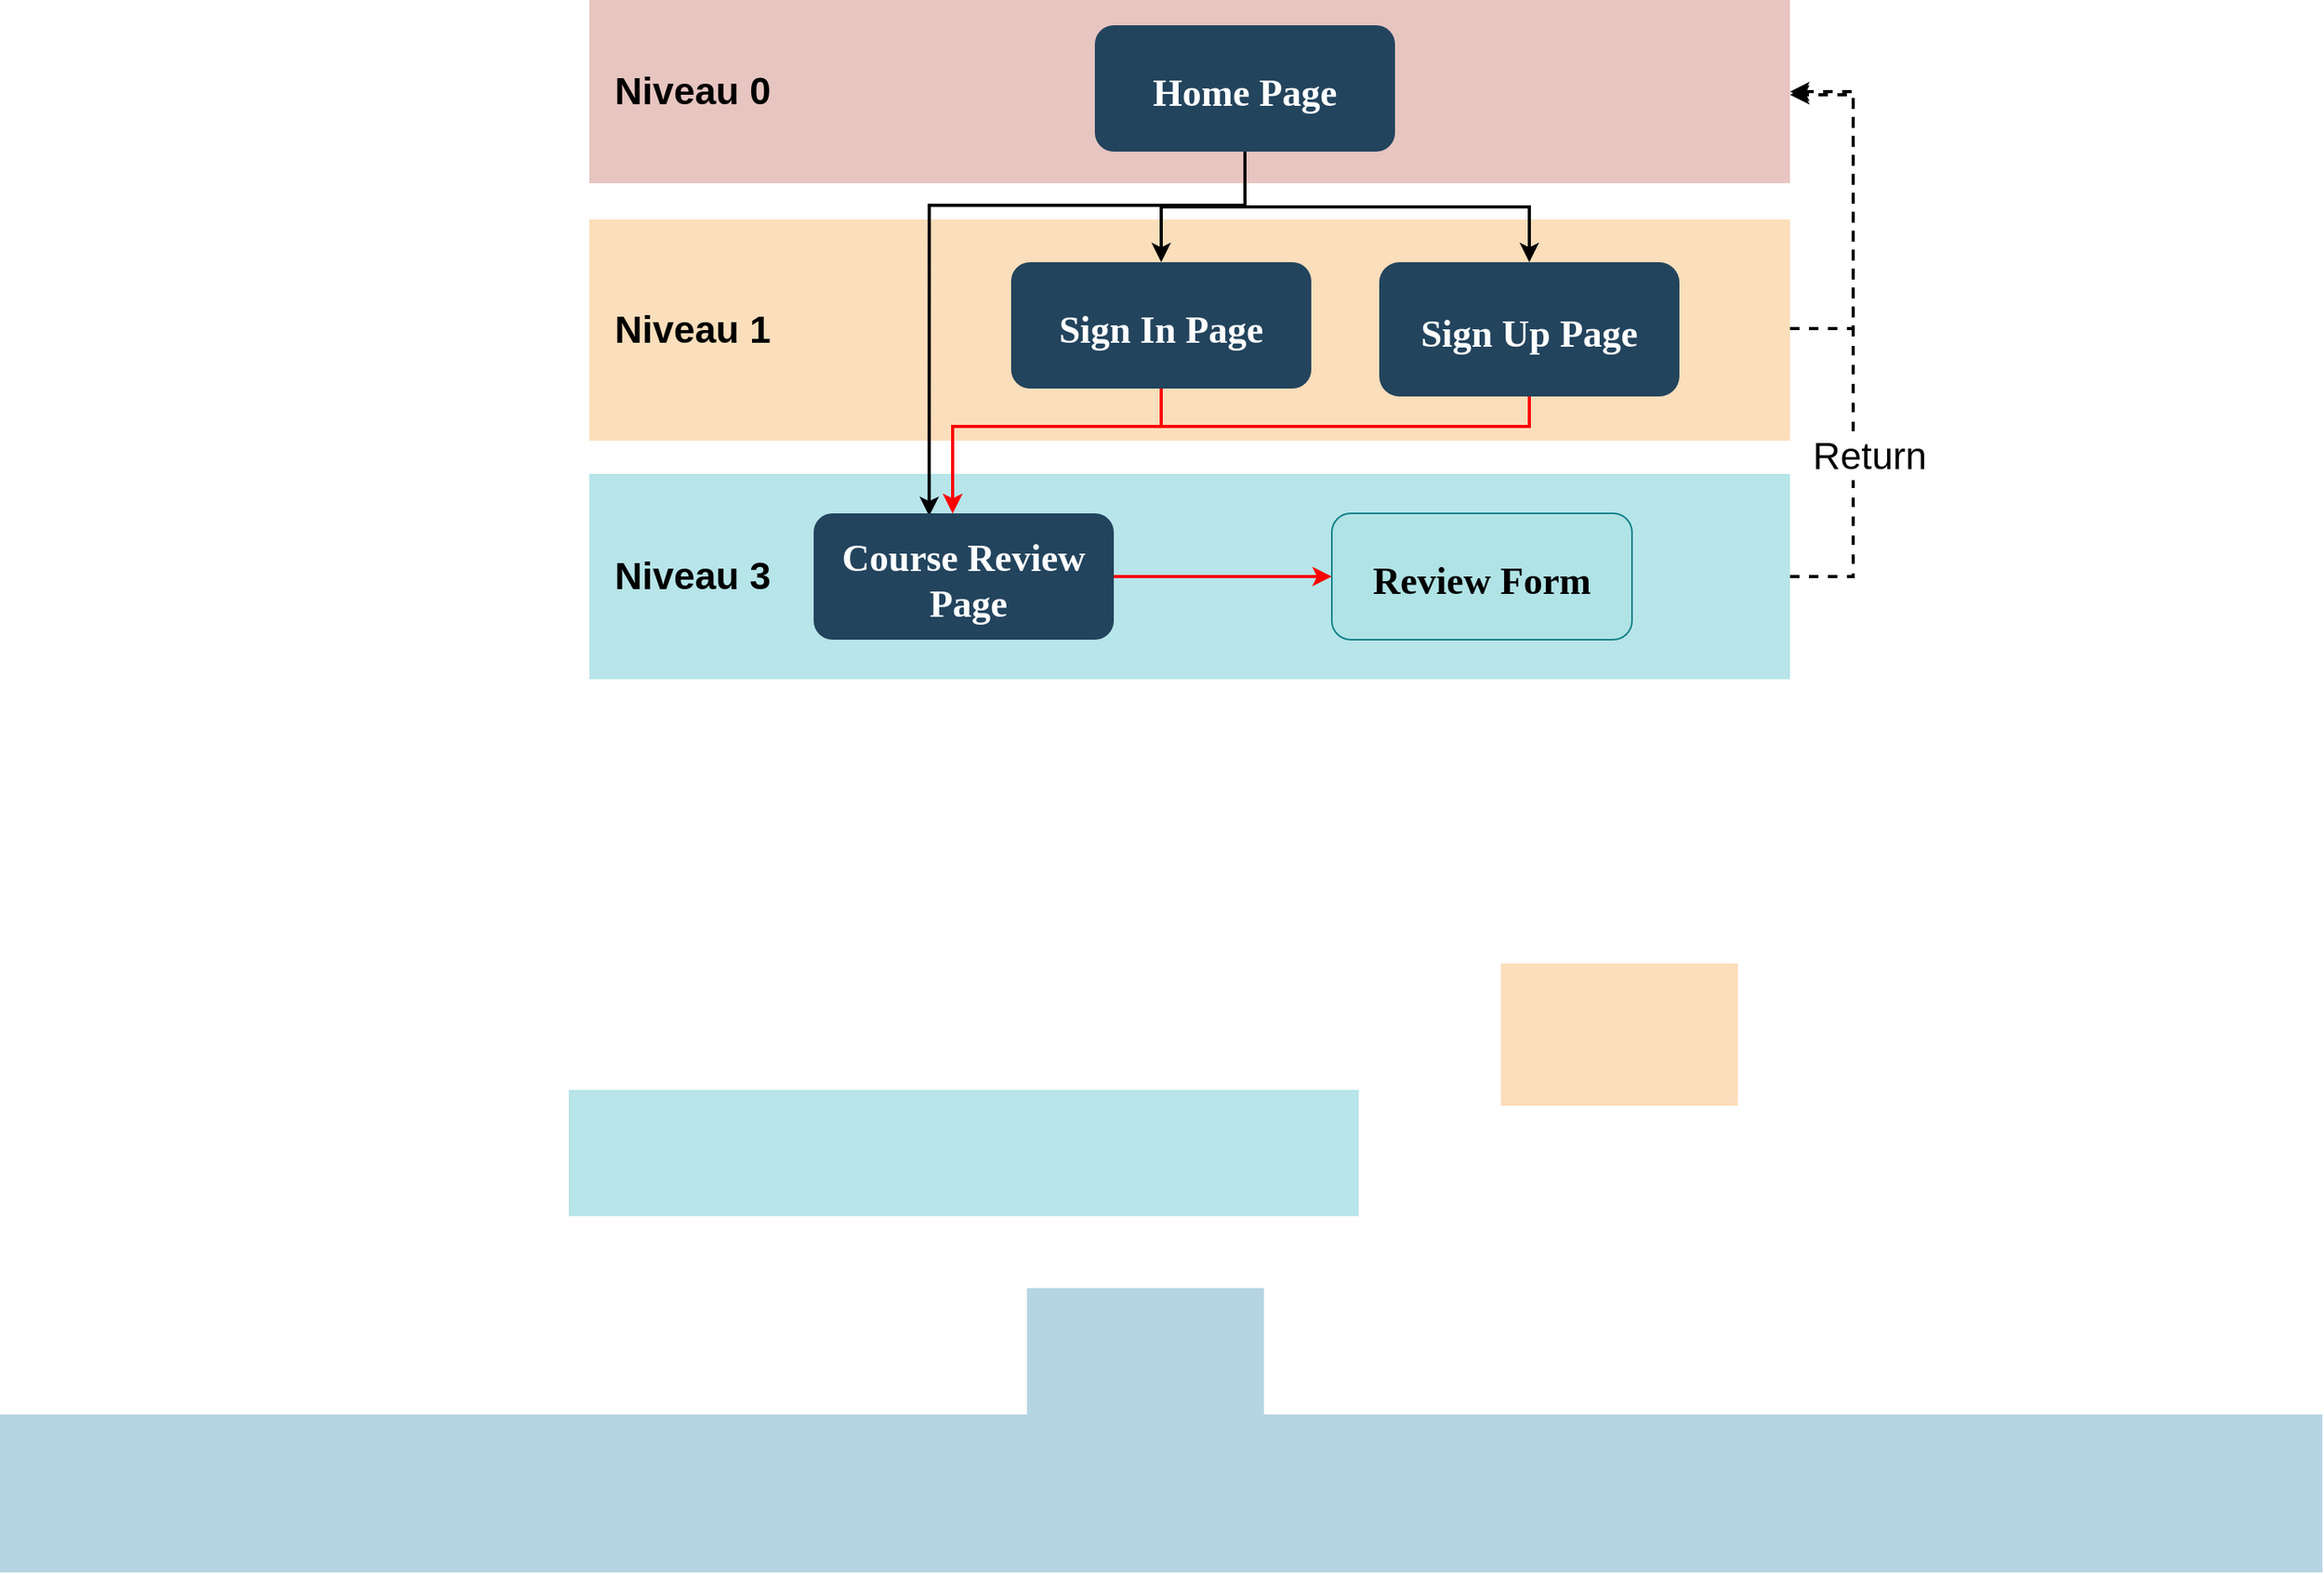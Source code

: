 <mxfile version="12.3.2" type="device" pages="1"><diagram name="Page-1" id="2c0d36ab-eaac-3732-788b-9136903baeff"><mxGraphModel dx="1102" dy="552" grid="1" gridSize="10" guides="1" tooltips="1" connect="1" arrows="1" fold="1" page="1" pageScale="1.5" pageWidth="1169" pageHeight="827" background="#ffffff" math="0" shadow="0"><root><mxCell id="0"/><mxCell id="1" parent="0"/><mxCell id="123" value="" style="fillColor=#AE4132;strokeColor=none;opacity=30;" parent="1" vertex="1"><mxGeometry x="480" y="170" width="760" height="116" as="geometry"/></mxCell><mxCell id="QBx1ZDKBIr9h9l_TTIeE-132" style="edgeStyle=orthogonalEdgeStyle;rounded=0;orthogonalLoop=1;jettySize=auto;html=1;dashed=1;strokeColor=#000000;strokeWidth=2;fontSize=24;" edge="1" parent="1" source="117"><mxGeometry relative="1" as="geometry"><mxPoint x="1240" y="230" as="targetPoint"/><Array as="points"><mxPoint x="1280" y="378"/><mxPoint x="1280" y="230"/></Array></mxGeometry></mxCell><mxCell id="117" value="" style="fillColor=#F2931E;strokeColor=none;opacity=30;" parent="1" vertex="1"><mxGeometry x="480" y="309" width="760" height="140" as="geometry"/></mxCell><mxCell id="122" value="" style="fillColor=#10739E;strokeColor=none;opacity=30;" parent="1" vertex="1"><mxGeometry x="107" y="1065.5" width="1470" height="100.0" as="geometry"/></mxCell><mxCell id="120" value="" style="fillColor=#F2931E;strokeColor=none;opacity=30;" parent="1" vertex="1"><mxGeometry x="1057" y="780" width="150" height="90" as="geometry"/></mxCell><mxCell id="114" value="" style="fillColor=#10739E;strokeColor=none;opacity=30;" parent="1" vertex="1"><mxGeometry x="757.0" y="985.5" width="150" height="80" as="geometry"/></mxCell><mxCell id="QBx1ZDKBIr9h9l_TTIeE-131" style="edgeStyle=orthogonalEdgeStyle;rounded=0;orthogonalLoop=1;jettySize=auto;html=1;entryX=1;entryY=0.5;entryDx=0;entryDy=0;strokeColor=#000000;strokeWidth=2;fontSize=24;dashed=1;" edge="1" parent="1" source="110" target="123"><mxGeometry relative="1" as="geometry"><Array as="points"><mxPoint x="1280" y="535"/><mxPoint x="1280" y="228"/></Array></mxGeometry></mxCell><mxCell id="QBx1ZDKBIr9h9l_TTIeE-133" value="Return" style="text;html=1;align=center;verticalAlign=middle;resizable=0;points=[];;labelBackgroundColor=#ffffff;fontSize=24;" vertex="1" connectable="0" parent="QBx1ZDKBIr9h9l_TTIeE-131"><mxGeometry x="-0.254" y="3" relative="1" as="geometry"><mxPoint x="12.5" y="28.5" as="offset"/></mxGeometry></mxCell><mxCell id="110" value="" style="fillColor=#12AAB5;strokeColor=none;opacity=30;" parent="1" vertex="1"><mxGeometry x="480" y="470" width="760" height="130" as="geometry"/></mxCell><mxCell id="109" value="" style="fillColor=#12AAB5;strokeColor=none;opacity=30;" parent="1" vertex="1"><mxGeometry x="467" y="860" width="500" height="80" as="geometry"/></mxCell><mxCell id="QBx1ZDKBIr9h9l_TTIeE-129" style="edgeStyle=orthogonalEdgeStyle;rounded=0;orthogonalLoop=1;jettySize=auto;html=1;entryX=0.385;entryY=0.021;entryDx=0;entryDy=0;strokeColor=#000000;strokeWidth=2;fontSize=24;entryPerimeter=0;" edge="1" parent="1" source="2" target="10"><mxGeometry relative="1" as="geometry"><Array as="points"><mxPoint x="895" y="300"/><mxPoint x="695" y="300"/></Array></mxGeometry></mxCell><mxCell id="2" value="Home Page" style="rounded=1;fillColor=#23445D;gradientColor=none;strokeColor=none;fontColor=#FFFFFF;fontStyle=1;fontFamily=Tahoma;fontSize=24;strokeWidth=2;" parent="1" vertex="1"><mxGeometry x="800" y="186" width="190" height="80" as="geometry"/></mxCell><mxCell id="4" value="Review Form" style="rounded=1;fillColor=#b0e3e6;strokeColor=#0e8088;fontStyle=1;fontFamily=Tahoma;fontSize=24;" parent="1" vertex="1"><mxGeometry x="950.0" y="495" width="190" height="80" as="geometry"/></mxCell><mxCell id="QBx1ZDKBIr9h9l_TTIeE-127" style="edgeStyle=orthogonalEdgeStyle;rounded=0;orthogonalLoop=1;jettySize=auto;html=1;strokeWidth=2;fontSize=24;strokeColor=#FF0000;" edge="1" parent="1" source="10" target="4"><mxGeometry relative="1" as="geometry"/></mxCell><mxCell id="10" value="Course Review&#10; Page" style="rounded=1;fillColor=#23445D;gradientColor=none;strokeColor=none;fontColor=#FFFFFF;fontStyle=1;fontFamily=Tahoma;fontSize=24;strokeWidth=2;" parent="1" vertex="1"><mxGeometry x="622" y="495" width="190" height="80" as="geometry"/></mxCell><mxCell id="59" value="" style="edgeStyle=elbowEdgeStyle;elbow=vertical;strokeWidth=2;rounded=0" parent="1" source="2" target="12" edge="1"><mxGeometry x="347" y="225.5" width="100" height="100" as="geometry"><mxPoint x="862.0" y="275.5" as="sourcePoint"/><mxPoint x="1467.0" y="345.5" as="targetPoint"/></mxGeometry></mxCell><mxCell id="61" value="" style="edgeStyle=elbowEdgeStyle;elbow=vertical;strokeWidth=2;rounded=0" parent="1" source="2" target="13" edge="1"><mxGeometry x="-23" y="135.5" width="100" height="100" as="geometry"><mxPoint x="-23" y="235.5" as="sourcePoint"/><mxPoint x="77" y="135.5" as="targetPoint"/></mxGeometry></mxCell><mxCell id="QBx1ZDKBIr9h9l_TTIeE-128" style="edgeStyle=orthogonalEdgeStyle;rounded=0;orthogonalLoop=1;jettySize=auto;html=1;strokeWidth=2;fontSize=24;strokeColor=#FF0000;exitX=0.5;exitY=1;exitDx=0;exitDy=0;" edge="1" parent="1" source="12"><mxGeometry relative="1" as="geometry"><mxPoint x="710" y="495" as="targetPoint"/><Array as="points"><mxPoint x="1075" y="440"/><mxPoint x="710" y="440"/><mxPoint x="710" y="495"/></Array></mxGeometry></mxCell><mxCell id="12" value="Sign Up Page" style="rounded=1;fillColor=#23445D;gradientColor=none;strokeColor=none;fontColor=#FFFFFF;fontStyle=1;fontFamily=Tahoma;fontSize=24;" parent="1" vertex="1"><mxGeometry x="980" y="336" width="190" height="85" as="geometry"/></mxCell><mxCell id="QBx1ZDKBIr9h9l_TTIeE-126" style="edgeStyle=orthogonalEdgeStyle;rounded=0;orthogonalLoop=1;jettySize=auto;html=1;exitX=0.5;exitY=1;exitDx=0;exitDy=0;fontSize=24;strokeWidth=2;strokeColor=#FF0000;" edge="1" parent="1" source="13"><mxGeometry relative="1" as="geometry"><mxPoint x="710" y="495" as="targetPoint"/><Array as="points"><mxPoint x="842" y="440"/><mxPoint x="710" y="440"/><mxPoint x="710" y="495"/></Array></mxGeometry></mxCell><mxCell id="13" value="Sign In Page" style="rounded=1;fillColor=#23445D;gradientColor=none;strokeColor=none;fontColor=#FFFFFF;fontStyle=1;fontFamily=Tahoma;fontSize=24;" parent="1" vertex="1"><mxGeometry x="747" y="336" width="190" height="80" as="geometry"/></mxCell><mxCell id="QBx1ZDKBIr9h9l_TTIeE-134" value="&lt;b&gt;Niveau 0&lt;/b&gt;" style="text;html=1;align=center;verticalAlign=middle;resizable=0;points=[];;autosize=1;fontSize=24;" vertex="1" parent="1"><mxGeometry x="490" y="213" width="110" height="30" as="geometry"/></mxCell><mxCell id="QBx1ZDKBIr9h9l_TTIeE-135" value="&lt;b&gt;Niveau 1&lt;/b&gt;" style="text;html=1;align=center;verticalAlign=middle;resizable=0;points=[];;autosize=1;fontSize=24;" vertex="1" parent="1"><mxGeometry x="490" y="364" width="110" height="30" as="geometry"/></mxCell><mxCell id="QBx1ZDKBIr9h9l_TTIeE-136" value="&lt;b&gt;Niveau 3&lt;/b&gt;" style="text;html=1;align=center;verticalAlign=middle;resizable=0;points=[];;autosize=1;fontSize=24;" vertex="1" parent="1"><mxGeometry x="490" y="520" width="110" height="30" as="geometry"/></mxCell></root></mxGraphModel></diagram></mxfile>